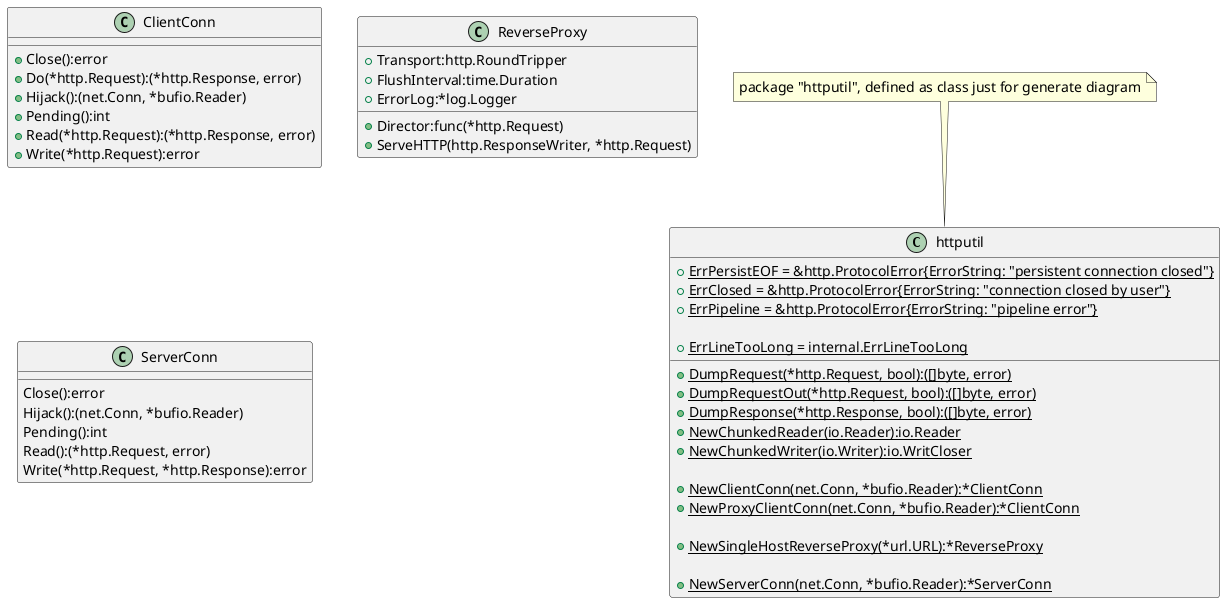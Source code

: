 @startuml
skinparam {
	defaultFontName Tohama
	defaultFontSize 14
}

class httputil {
	+{static} ErrPersistEOF = &http.ProtocolError{ErrorString: "persistent connection closed"}
	+{static} ErrClosed = &http.ProtocolError{ErrorString: "connection closed by user"}
	+{static} ErrPipeline = &http.ProtocolError{ErrorString: "pipeline error"}

	+{static} ErrLineTooLong = internal.ErrLineTooLong

	+{static} DumpRequest(*http.Request, bool):([]byte, error)
	+{static} DumpRequestOut(*http.Request, bool):([]byte, error)
	+{static} DumpResponse(*http.Response, bool):([]byte, error)
	+{static} NewChunkedReader(io.Reader):io.Reader
	+{static} NewChunkedWriter(io.Writer):io.WritCloser

	+{static} NewClientConn(net.Conn, *bufio.Reader):*ClientConn
	+{static} NewProxyClientConn(net.Conn, *bufio.Reader):*ClientConn

	+{static} NewSingleHostReverseProxy(*url.URL):*ReverseProxy

	+{static} NewServerConn(net.Conn, *bufio.Reader):*ServerConn
}

class ClientConn {
	+Close():error
	+Do(*http.Request):(*http.Response, error)
	+Hijack():(net.Conn, *bufio.Reader)
	+Pending():int
	+Read(*http.Request):(*http.Response, error)
	+Write(*http.Request):error
}

class ReverseProxy {
	+Director:func(*http.Request)
	+Transport:http.RoundTripper
	+FlushInterval:time.Duration
	+ErrorLog:*log.Logger

	+ServeHTTP(http.ResponseWriter, *http.Request)
}

class ServerConn {
	Close():error
	Hijack():(net.Conn, *bufio.Reader)
	Pending():int
	Read():(*http.Request, error)
	Write(*http.Request, *http.Response):error
}

note top of httputil: package "httputil", defined as class just for generate diagram

@enduml
